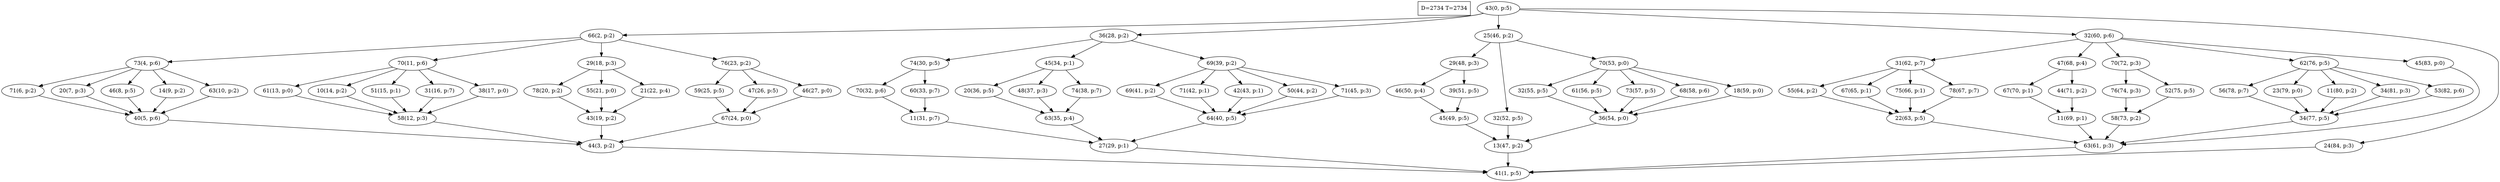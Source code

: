 digraph Task {
i [shape=box, label="D=2734 T=2734"]; 
0 [label="43(0, p:5)"];
1 [label="41(1, p:5)"];
2 [label="66(2, p:2)"];
3 [label="44(3, p:2)"];
4 [label="73(4, p:6)"];
5 [label="40(5, p:6)"];
6 [label="71(6, p:2)"];
7 [label="20(7, p:3)"];
8 [label="46(8, p:5)"];
9 [label="14(9, p:2)"];
10 [label="63(10, p:2)"];
11 [label="70(11, p:6)"];
12 [label="58(12, p:3)"];
13 [label="61(13, p:0)"];
14 [label="10(14, p:2)"];
15 [label="51(15, p:1)"];
16 [label="31(16, p:7)"];
17 [label="38(17, p:0)"];
18 [label="29(18, p:3)"];
19 [label="43(19, p:2)"];
20 [label="78(20, p:2)"];
21 [label="55(21, p:0)"];
22 [label="21(22, p:4)"];
23 [label="76(23, p:2)"];
24 [label="67(24, p:0)"];
25 [label="59(25, p:5)"];
26 [label="47(26, p:5)"];
27 [label="46(27, p:0)"];
28 [label="36(28, p:2)"];
29 [label="27(29, p:1)"];
30 [label="74(30, p:5)"];
31 [label="11(31, p:7)"];
32 [label="70(32, p:6)"];
33 [label="60(33, p:7)"];
34 [label="45(34, p:1)"];
35 [label="63(35, p:4)"];
36 [label="20(36, p:5)"];
37 [label="48(37, p:3)"];
38 [label="74(38, p:7)"];
39 [label="69(39, p:2)"];
40 [label="64(40, p:5)"];
41 [label="69(41, p:2)"];
42 [label="71(42, p:1)"];
43 [label="42(43, p:1)"];
44 [label="50(44, p:2)"];
45 [label="71(45, p:3)"];
46 [label="25(46, p:2)"];
47 [label="13(47, p:2)"];
48 [label="29(48, p:3)"];
49 [label="45(49, p:5)"];
50 [label="46(50, p:4)"];
51 [label="39(51, p:5)"];
52 [label="32(52, p:5)"];
53 [label="70(53, p:0)"];
54 [label="36(54, p:0)"];
55 [label="32(55, p:5)"];
56 [label="61(56, p:5)"];
57 [label="73(57, p:5)"];
58 [label="68(58, p:6)"];
59 [label="18(59, p:0)"];
60 [label="32(60, p:6)"];
61 [label="63(61, p:3)"];
62 [label="31(62, p:7)"];
63 [label="22(63, p:5)"];
64 [label="55(64, p:2)"];
65 [label="67(65, p:1)"];
66 [label="75(66, p:1)"];
67 [label="78(67, p:7)"];
68 [label="47(68, p:4)"];
69 [label="11(69, p:1)"];
70 [label="67(70, p:1)"];
71 [label="44(71, p:2)"];
72 [label="70(72, p:3)"];
73 [label="58(73, p:2)"];
74 [label="76(74, p:3)"];
75 [label="52(75, p:5)"];
76 [label="62(76, p:5)"];
77 [label="34(77, p:5)"];
78 [label="56(78, p:7)"];
79 [label="23(79, p:0)"];
80 [label="11(80, p:2)"];
81 [label="34(81, p:3)"];
82 [label="53(82, p:6)"];
83 [label="45(83, p:0)"];
84 [label="24(84, p:3)"];
0 -> 2;
0 -> 28;
0 -> 46;
0 -> 60;
0 -> 84;
2 -> 4;
2 -> 11;
2 -> 18;
2 -> 23;
3 -> 1;
4 -> 6;
4 -> 7;
4 -> 8;
4 -> 9;
4 -> 10;
5 -> 3;
6 -> 5;
7 -> 5;
8 -> 5;
9 -> 5;
10 -> 5;
11 -> 13;
11 -> 14;
11 -> 15;
11 -> 16;
11 -> 17;
12 -> 3;
13 -> 12;
14 -> 12;
15 -> 12;
16 -> 12;
17 -> 12;
18 -> 20;
18 -> 21;
18 -> 22;
19 -> 3;
20 -> 19;
21 -> 19;
22 -> 19;
23 -> 25;
23 -> 26;
23 -> 27;
24 -> 3;
25 -> 24;
26 -> 24;
27 -> 24;
28 -> 30;
28 -> 34;
28 -> 39;
29 -> 1;
30 -> 32;
30 -> 33;
31 -> 29;
32 -> 31;
33 -> 31;
34 -> 36;
34 -> 37;
34 -> 38;
35 -> 29;
36 -> 35;
37 -> 35;
38 -> 35;
39 -> 41;
39 -> 42;
39 -> 43;
39 -> 44;
39 -> 45;
40 -> 29;
41 -> 40;
42 -> 40;
43 -> 40;
44 -> 40;
45 -> 40;
46 -> 48;
46 -> 52;
46 -> 53;
47 -> 1;
48 -> 50;
48 -> 51;
49 -> 47;
50 -> 49;
51 -> 49;
52 -> 47;
53 -> 55;
53 -> 56;
53 -> 57;
53 -> 58;
53 -> 59;
54 -> 47;
55 -> 54;
56 -> 54;
57 -> 54;
58 -> 54;
59 -> 54;
60 -> 62;
60 -> 68;
60 -> 72;
60 -> 76;
60 -> 83;
61 -> 1;
62 -> 64;
62 -> 65;
62 -> 66;
62 -> 67;
63 -> 61;
64 -> 63;
65 -> 63;
66 -> 63;
67 -> 63;
68 -> 70;
68 -> 71;
69 -> 61;
70 -> 69;
71 -> 69;
72 -> 74;
72 -> 75;
73 -> 61;
74 -> 73;
75 -> 73;
76 -> 78;
76 -> 79;
76 -> 80;
76 -> 81;
76 -> 82;
77 -> 61;
78 -> 77;
79 -> 77;
80 -> 77;
81 -> 77;
82 -> 77;
83 -> 61;
84 -> 1;
}